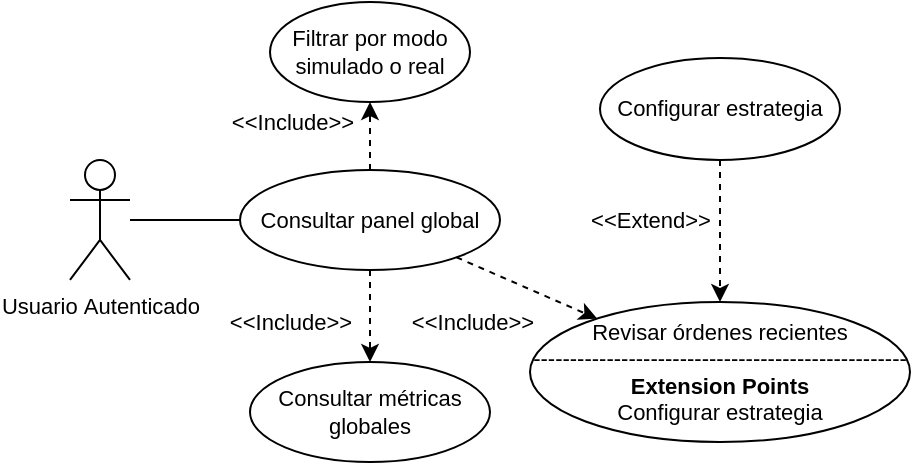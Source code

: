 <mxfile version="27.1.4">
  <diagram id="R2lEEEUBdFMjLlhIrx00" name="Page-1">
    <mxGraphModel dx="2403" dy="3187" grid="1" gridSize="10" guides="1" tooltips="1" connect="1" arrows="1" fold="1" page="1" pageScale="1" pageWidth="500" pageHeight="300" math="0" shadow="0" extFonts="Permanent Marker^https://fonts.googleapis.com/css?family=Permanent+Marker">
      <root>
        <mxCell id="0" />
        <mxCell id="1" parent="0" />
        <mxCell id="120" style="edgeStyle=none;html=1;endArrow=none;endFill=0;fontSize=11;fontColor=#000000;" parent="1" source="112" target="174" edge="1">
          <mxGeometry relative="1" as="geometry">
            <mxPoint x="-1215.11" y="-2766.016" as="targetPoint" />
          </mxGeometry>
        </mxCell>
        <mxCell id="112" value="&lt;font&gt;Usuario&lt;span style=&quot;background-color: transparent;&quot;&gt;&amp;nbsp;Autenticado&lt;/span&gt;&lt;/font&gt;" style="shape=umlActor;verticalLabelPosition=bottom;verticalAlign=top;html=1;outlineConnect=0;fontSize=11;fontColor=#000000;" parent="1" vertex="1">
          <mxGeometry x="-1460.0" y="-2591.02" width="30" height="60" as="geometry" />
        </mxCell>
        <mxCell id="174" value="&lt;div&gt;&lt;font&gt;Consultar panel global&lt;/font&gt;&lt;/div&gt;" style="ellipse;whiteSpace=wrap;html=1;fontSize=11;fontColor=#000000;" parent="1" vertex="1">
          <mxGeometry x="-1375" y="-2586.02" width="130" height="50" as="geometry" />
        </mxCell>
        <mxCell id="175" value="Consultar métricas globales" style="ellipse;whiteSpace=wrap;html=1;fontSize=11;fontColor=#000000;" parent="1" vertex="1">
          <mxGeometry x="-1370" y="-2490" width="120" height="50" as="geometry" />
        </mxCell>
        <mxCell id="178" value="&lt;span style=&quot;&quot;&gt;Revisar órdenes recientes&lt;br&gt;---------------------------------------------------&lt;/span&gt;&lt;div&gt;&lt;span style=&quot;&quot;&gt;&lt;b&gt;Extension Points&lt;/b&gt;&lt;/span&gt;&lt;/div&gt;&lt;div&gt;&lt;span style=&quot;&quot;&gt;Configurar estrategia&lt;/span&gt;&lt;/div&gt;" style="ellipse;whiteSpace=wrap;html=1;fontSize=11;fontColor=#000000;" parent="1" vertex="1">
          <mxGeometry x="-1230" y="-2520" width="190" height="70" as="geometry" />
        </mxCell>
        <mxCell id="181" value="Filtrar por modo simulado o real" style="ellipse;whiteSpace=wrap;html=1;fontSize=11;fontColor=#000000;" parent="1" vertex="1">
          <mxGeometry x="-1360.0" y="-2670" width="100" height="50" as="geometry" />
        </mxCell>
        <mxCell id="182" value="" style="endArrow=classic;html=1;dashed=1;fontSize=11;fontColor=#000000;" parent="1" source="174" target="181" edge="1">
          <mxGeometry width="50" height="50" relative="1" as="geometry">
            <mxPoint x="-1097" y="-2531.02" as="sourcePoint" />
            <mxPoint x="-1100" y="-2491.02" as="targetPoint" />
          </mxGeometry>
        </mxCell>
        <mxCell id="183" value="&amp;lt;&amp;lt;Include&amp;gt;&amp;gt;" style="edgeLabel;html=1;align=center;verticalAlign=middle;resizable=0;points=[];fontSize=11;fontColor=#000000;" parent="182" vertex="1" connectable="0">
          <mxGeometry x="-0.129" y="1" relative="1" as="geometry">
            <mxPoint x="-38" y="-9" as="offset" />
          </mxGeometry>
        </mxCell>
        <mxCell id="184" value="" style="endArrow=classic;html=1;dashed=1;fontSize=11;fontColor=#000000;" parent="1" source="174" target="175" edge="1">
          <mxGeometry width="50" height="50" relative="1" as="geometry">
            <mxPoint x="-1148" y="-2440.02" as="sourcePoint" />
            <mxPoint x="-1206" y="-2513.02" as="targetPoint" />
          </mxGeometry>
        </mxCell>
        <mxCell id="185" value="&amp;lt;&amp;lt;Include&amp;gt;&amp;gt;" style="edgeLabel;html=1;align=center;verticalAlign=middle;resizable=0;points=[];fontSize=11;fontColor=#000000;" parent="184" vertex="1" connectable="0">
          <mxGeometry x="-0.129" y="1" relative="1" as="geometry">
            <mxPoint x="-41" y="6" as="offset" />
          </mxGeometry>
        </mxCell>
        <mxCell id="186" value="" style="endArrow=classic;html=1;dashed=1;fontSize=11;fontColor=#000000;" parent="1" source="174" target="178" edge="1">
          <mxGeometry width="50" height="50" relative="1" as="geometry">
            <mxPoint x="-1208" y="-2815.02" as="sourcePoint" />
            <mxPoint x="-1266" y="-2888.02" as="targetPoint" />
          </mxGeometry>
        </mxCell>
        <mxCell id="187" value="&amp;lt;&amp;lt;Include&amp;gt;&amp;gt;" style="edgeLabel;html=1;align=center;verticalAlign=middle;resizable=0;points=[];fontSize=11;fontColor=#000000;" parent="186" vertex="1" connectable="0">
          <mxGeometry x="-0.129" y="1" relative="1" as="geometry">
            <mxPoint x="-24" y="20" as="offset" />
          </mxGeometry>
        </mxCell>
        <mxCell id="191" value="Configurar estrategia" style="ellipse;whiteSpace=wrap;html=1;fontSize=11;fontColor=#000000;" parent="1" vertex="1">
          <mxGeometry x="-1195" y="-2642.02" width="120" height="51" as="geometry" />
        </mxCell>
        <mxCell id="195" value="" style="endArrow=classic;html=1;dashed=1;fontSize=11;fontColor=#000000;" parent="1" source="191" target="178" edge="1">
          <mxGeometry width="50" height="50" relative="1" as="geometry">
            <mxPoint x="-994.995" y="-2846.023" as="sourcePoint" />
            <mxPoint x="-1001.547" y="-2866.419" as="targetPoint" />
          </mxGeometry>
        </mxCell>
        <mxCell id="196" value="&amp;lt;&amp;lt;Extend&amp;gt;&amp;gt;" style="edgeLabel;html=1;align=center;verticalAlign=middle;resizable=0;points=[];fontSize=11;fontColor=#000000;" parent="195" vertex="1" connectable="0">
          <mxGeometry x="-0.129" y="1" relative="1" as="geometry">
            <mxPoint x="-36" y="-1" as="offset" />
          </mxGeometry>
        </mxCell>
      </root>
    </mxGraphModel>
  </diagram>
</mxfile>
